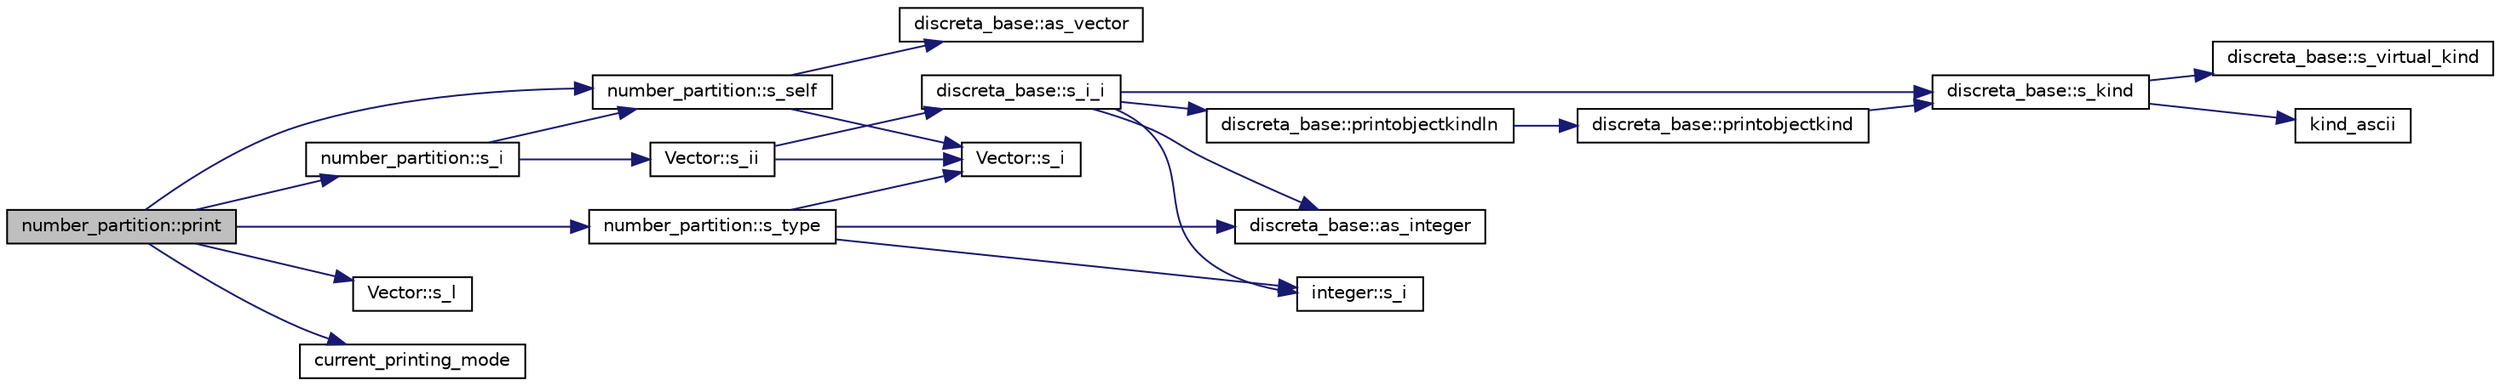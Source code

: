 digraph "number_partition::print"
{
  edge [fontname="Helvetica",fontsize="10",labelfontname="Helvetica",labelfontsize="10"];
  node [fontname="Helvetica",fontsize="10",shape=record];
  rankdir="LR";
  Node1207 [label="number_partition::print",height=0.2,width=0.4,color="black", fillcolor="grey75", style="filled", fontcolor="black"];
  Node1207 -> Node1208 [color="midnightblue",fontsize="10",style="solid",fontname="Helvetica"];
  Node1208 [label="number_partition::s_self",height=0.2,width=0.4,color="black", fillcolor="white", style="filled",URL="$df/d50/classnumber__partition.html#a341bbbb9aeb221d1052b029648141e37"];
  Node1208 -> Node1209 [color="midnightblue",fontsize="10",style="solid",fontname="Helvetica"];
  Node1209 [label="Vector::s_i",height=0.2,width=0.4,color="black", fillcolor="white", style="filled",URL="$d5/db2/class_vector.html#a1c4fe1752523df8119f70dd550244871"];
  Node1208 -> Node1210 [color="midnightblue",fontsize="10",style="solid",fontname="Helvetica"];
  Node1210 [label="discreta_base::as_vector",height=0.2,width=0.4,color="black", fillcolor="white", style="filled",URL="$d7/d71/classdiscreta__base.html#a7bdd6cae39c380b128ee9e17e42cf020"];
  Node1207 -> Node1211 [color="midnightblue",fontsize="10",style="solid",fontname="Helvetica"];
  Node1211 [label="Vector::s_l",height=0.2,width=0.4,color="black", fillcolor="white", style="filled",URL="$d5/db2/class_vector.html#ad2dc082288f858d22a528832289e0704"];
  Node1207 -> Node1212 [color="midnightblue",fontsize="10",style="solid",fontname="Helvetica"];
  Node1212 [label="number_partition::s_type",height=0.2,width=0.4,color="black", fillcolor="white", style="filled",URL="$df/d50/classnumber__partition.html#a65f10dc2af06748e5142bbb7979cbc96"];
  Node1212 -> Node1209 [color="midnightblue",fontsize="10",style="solid",fontname="Helvetica"];
  Node1212 -> Node1213 [color="midnightblue",fontsize="10",style="solid",fontname="Helvetica"];
  Node1213 [label="discreta_base::as_integer",height=0.2,width=0.4,color="black", fillcolor="white", style="filled",URL="$d7/d71/classdiscreta__base.html#a00d7691eaf874fd283d942692fe8dd26"];
  Node1212 -> Node1214 [color="midnightblue",fontsize="10",style="solid",fontname="Helvetica"];
  Node1214 [label="integer::s_i",height=0.2,width=0.4,color="black", fillcolor="white", style="filled",URL="$d0/de5/classinteger.html#adf28e9f94d4c844adaa950deeb80b904"];
  Node1207 -> Node1215 [color="midnightblue",fontsize="10",style="solid",fontname="Helvetica"];
  Node1215 [label="number_partition::s_i",height=0.2,width=0.4,color="black", fillcolor="white", style="filled",URL="$df/d50/classnumber__partition.html#aca3e653629e80549db9e0cf584a3e16c"];
  Node1215 -> Node1208 [color="midnightblue",fontsize="10",style="solid",fontname="Helvetica"];
  Node1215 -> Node1216 [color="midnightblue",fontsize="10",style="solid",fontname="Helvetica"];
  Node1216 [label="Vector::s_ii",height=0.2,width=0.4,color="black", fillcolor="white", style="filled",URL="$d5/db2/class_vector.html#a75d4942cc7b9794717b4846c10520db8"];
  Node1216 -> Node1209 [color="midnightblue",fontsize="10",style="solid",fontname="Helvetica"];
  Node1216 -> Node1217 [color="midnightblue",fontsize="10",style="solid",fontname="Helvetica"];
  Node1217 [label="discreta_base::s_i_i",height=0.2,width=0.4,color="black", fillcolor="white", style="filled",URL="$d7/d71/classdiscreta__base.html#aadb92c01fbe69b3034b0214b33fbc735"];
  Node1217 -> Node1218 [color="midnightblue",fontsize="10",style="solid",fontname="Helvetica"];
  Node1218 [label="discreta_base::s_kind",height=0.2,width=0.4,color="black", fillcolor="white", style="filled",URL="$d7/d71/classdiscreta__base.html#a8a830025c74adbbc3362418a7c2ba157"];
  Node1218 -> Node1219 [color="midnightblue",fontsize="10",style="solid",fontname="Helvetica"];
  Node1219 [label="discreta_base::s_virtual_kind",height=0.2,width=0.4,color="black", fillcolor="white", style="filled",URL="$d7/d71/classdiscreta__base.html#a52778a6d6943a468be083d0785d418fb"];
  Node1218 -> Node1220 [color="midnightblue",fontsize="10",style="solid",fontname="Helvetica"];
  Node1220 [label="kind_ascii",height=0.2,width=0.4,color="black", fillcolor="white", style="filled",URL="$d9/d60/discreta_8h.html#ad0ce825a9f29bc6cec27e1b64cfe27bf"];
  Node1217 -> Node1221 [color="midnightblue",fontsize="10",style="solid",fontname="Helvetica"];
  Node1221 [label="discreta_base::printobjectkindln",height=0.2,width=0.4,color="black", fillcolor="white", style="filled",URL="$d7/d71/classdiscreta__base.html#a677ccc8f392ebedde05e453f8cf59559"];
  Node1221 -> Node1222 [color="midnightblue",fontsize="10",style="solid",fontname="Helvetica"];
  Node1222 [label="discreta_base::printobjectkind",height=0.2,width=0.4,color="black", fillcolor="white", style="filled",URL="$d7/d71/classdiscreta__base.html#aa75a1314aa706909b029664944904231"];
  Node1222 -> Node1218 [color="midnightblue",fontsize="10",style="solid",fontname="Helvetica"];
  Node1217 -> Node1213 [color="midnightblue",fontsize="10",style="solid",fontname="Helvetica"];
  Node1217 -> Node1214 [color="midnightblue",fontsize="10",style="solid",fontname="Helvetica"];
  Node1207 -> Node1223 [color="midnightblue",fontsize="10",style="solid",fontname="Helvetica"];
  Node1223 [label="current_printing_mode",height=0.2,width=0.4,color="black", fillcolor="white", style="filled",URL="$d9/d60/discreta_8h.html#afcd81bfedce13a2f5f14361608e763f2"];
}
